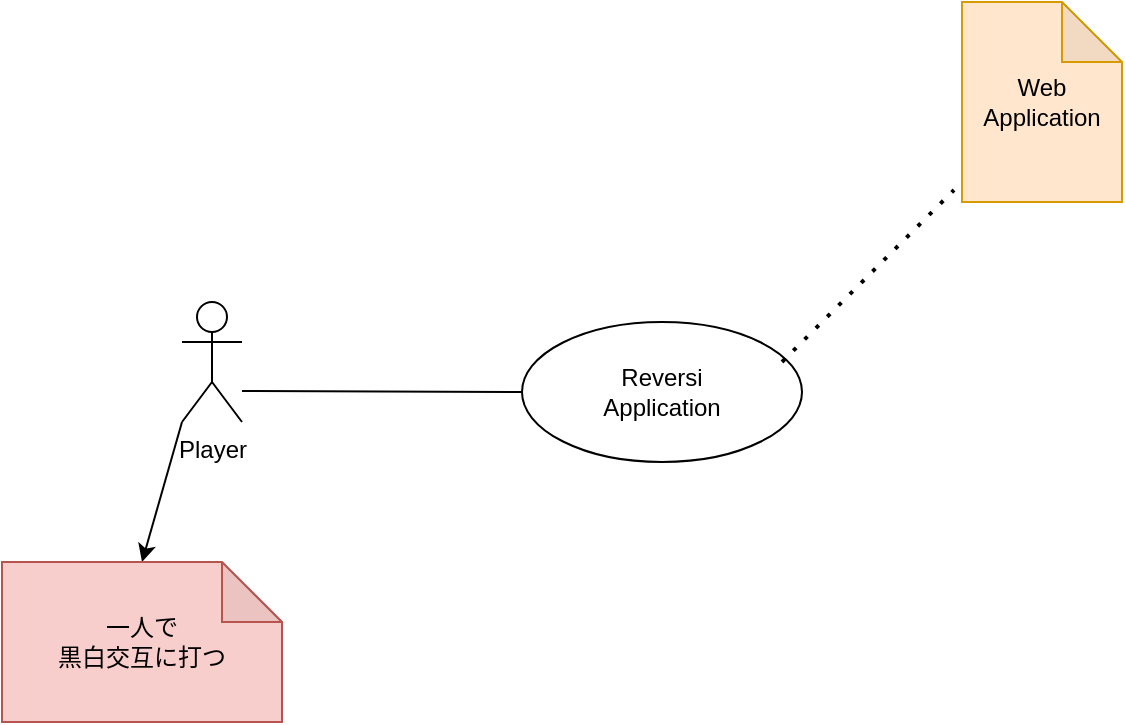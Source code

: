 <mxfile>
    <diagram id="zCXGM58VUIYfc4csn3S0" name="Page-1">
        <mxGraphModel dx="651" dy="262" grid="1" gridSize="10" guides="1" tooltips="1" connect="1" arrows="1" fold="1" page="1" pageScale="1" pageWidth="850" pageHeight="1100" math="0" shadow="0">
            <root>
                <mxCell id="0"/>
                <mxCell id="1" parent="0"/>
                <mxCell id="3" value="Reversi&lt;br&gt;Application" style="ellipse;whiteSpace=wrap;html=1;" parent="1" vertex="1">
                    <mxGeometry x="300" y="220" width="140" height="70" as="geometry"/>
                </mxCell>
                <mxCell id="SnE70yXCRnIkEg4j8TqL-17" style="edgeStyle=none;html=1;exitX=0;exitY=1;exitDx=0;exitDy=0;exitPerimeter=0;entryX=0.5;entryY=0;entryDx=0;entryDy=0;entryPerimeter=0;" parent="1" source="4" target="16" edge="1">
                    <mxGeometry relative="1" as="geometry"/>
                </mxCell>
                <mxCell id="4" value="Player" style="shape=umlActor;verticalLabelPosition=bottom;verticalAlign=top;html=1;" parent="1" vertex="1">
                    <mxGeometry x="130" y="210" width="30" height="60" as="geometry"/>
                </mxCell>
                <mxCell id="11" value="" style="endArrow=none;html=1;edgeStyle=orthogonalEdgeStyle;entryX=0;entryY=0.5;entryDx=0;entryDy=0;" parent="1" target="3" edge="1">
                    <mxGeometry relative="1" as="geometry">
                        <mxPoint x="160" y="254.5" as="sourcePoint"/>
                        <mxPoint x="290" y="255" as="targetPoint"/>
                    </mxGeometry>
                </mxCell>
                <mxCell id="14" value="Web&lt;br&gt;Application" style="shape=note;whiteSpace=wrap;html=1;backgroundOutline=1;darkOpacity=0.05;fillColor=#ffe6cc;strokeColor=#d79b00;" parent="1" vertex="1">
                    <mxGeometry x="520" y="60" width="80" height="100" as="geometry"/>
                </mxCell>
                <mxCell id="15" value="" style="endArrow=none;dashed=1;html=1;dashPattern=1 3;strokeWidth=2;entryX=-0.05;entryY=0.94;entryDx=0;entryDy=0;entryPerimeter=0;" parent="1" target="14" edge="1">
                    <mxGeometry width="50" height="50" relative="1" as="geometry">
                        <mxPoint x="430" y="240" as="sourcePoint"/>
                        <mxPoint x="480" y="190" as="targetPoint"/>
                        <Array as="points"/>
                    </mxGeometry>
                </mxCell>
                <mxCell id="16" value="一人で&lt;br&gt;黒白交互に打つ" style="shape=note;whiteSpace=wrap;html=1;backgroundOutline=1;darkOpacity=0.05;fillColor=#f8cecc;strokeColor=#b85450;" parent="1" vertex="1">
                    <mxGeometry x="40" y="340" width="140" height="80" as="geometry"/>
                </mxCell>
            </root>
        </mxGraphModel>
    </diagram>
    <diagram id="zKpujvqSZ7w3JXLiwsOl" name="Page-2">
        <mxGraphModel dx="697" dy="483" grid="1" gridSize="10" guides="1" tooltips="1" connect="1" arrows="1" fold="1" page="1" pageScale="1" pageWidth="850" pageHeight="1100" math="0" shadow="0">
            <root>
                <mxCell id="0"/>
                <mxCell id="1" parent="0"/>
            </root>
        </mxGraphModel>
    </diagram>
</mxfile>